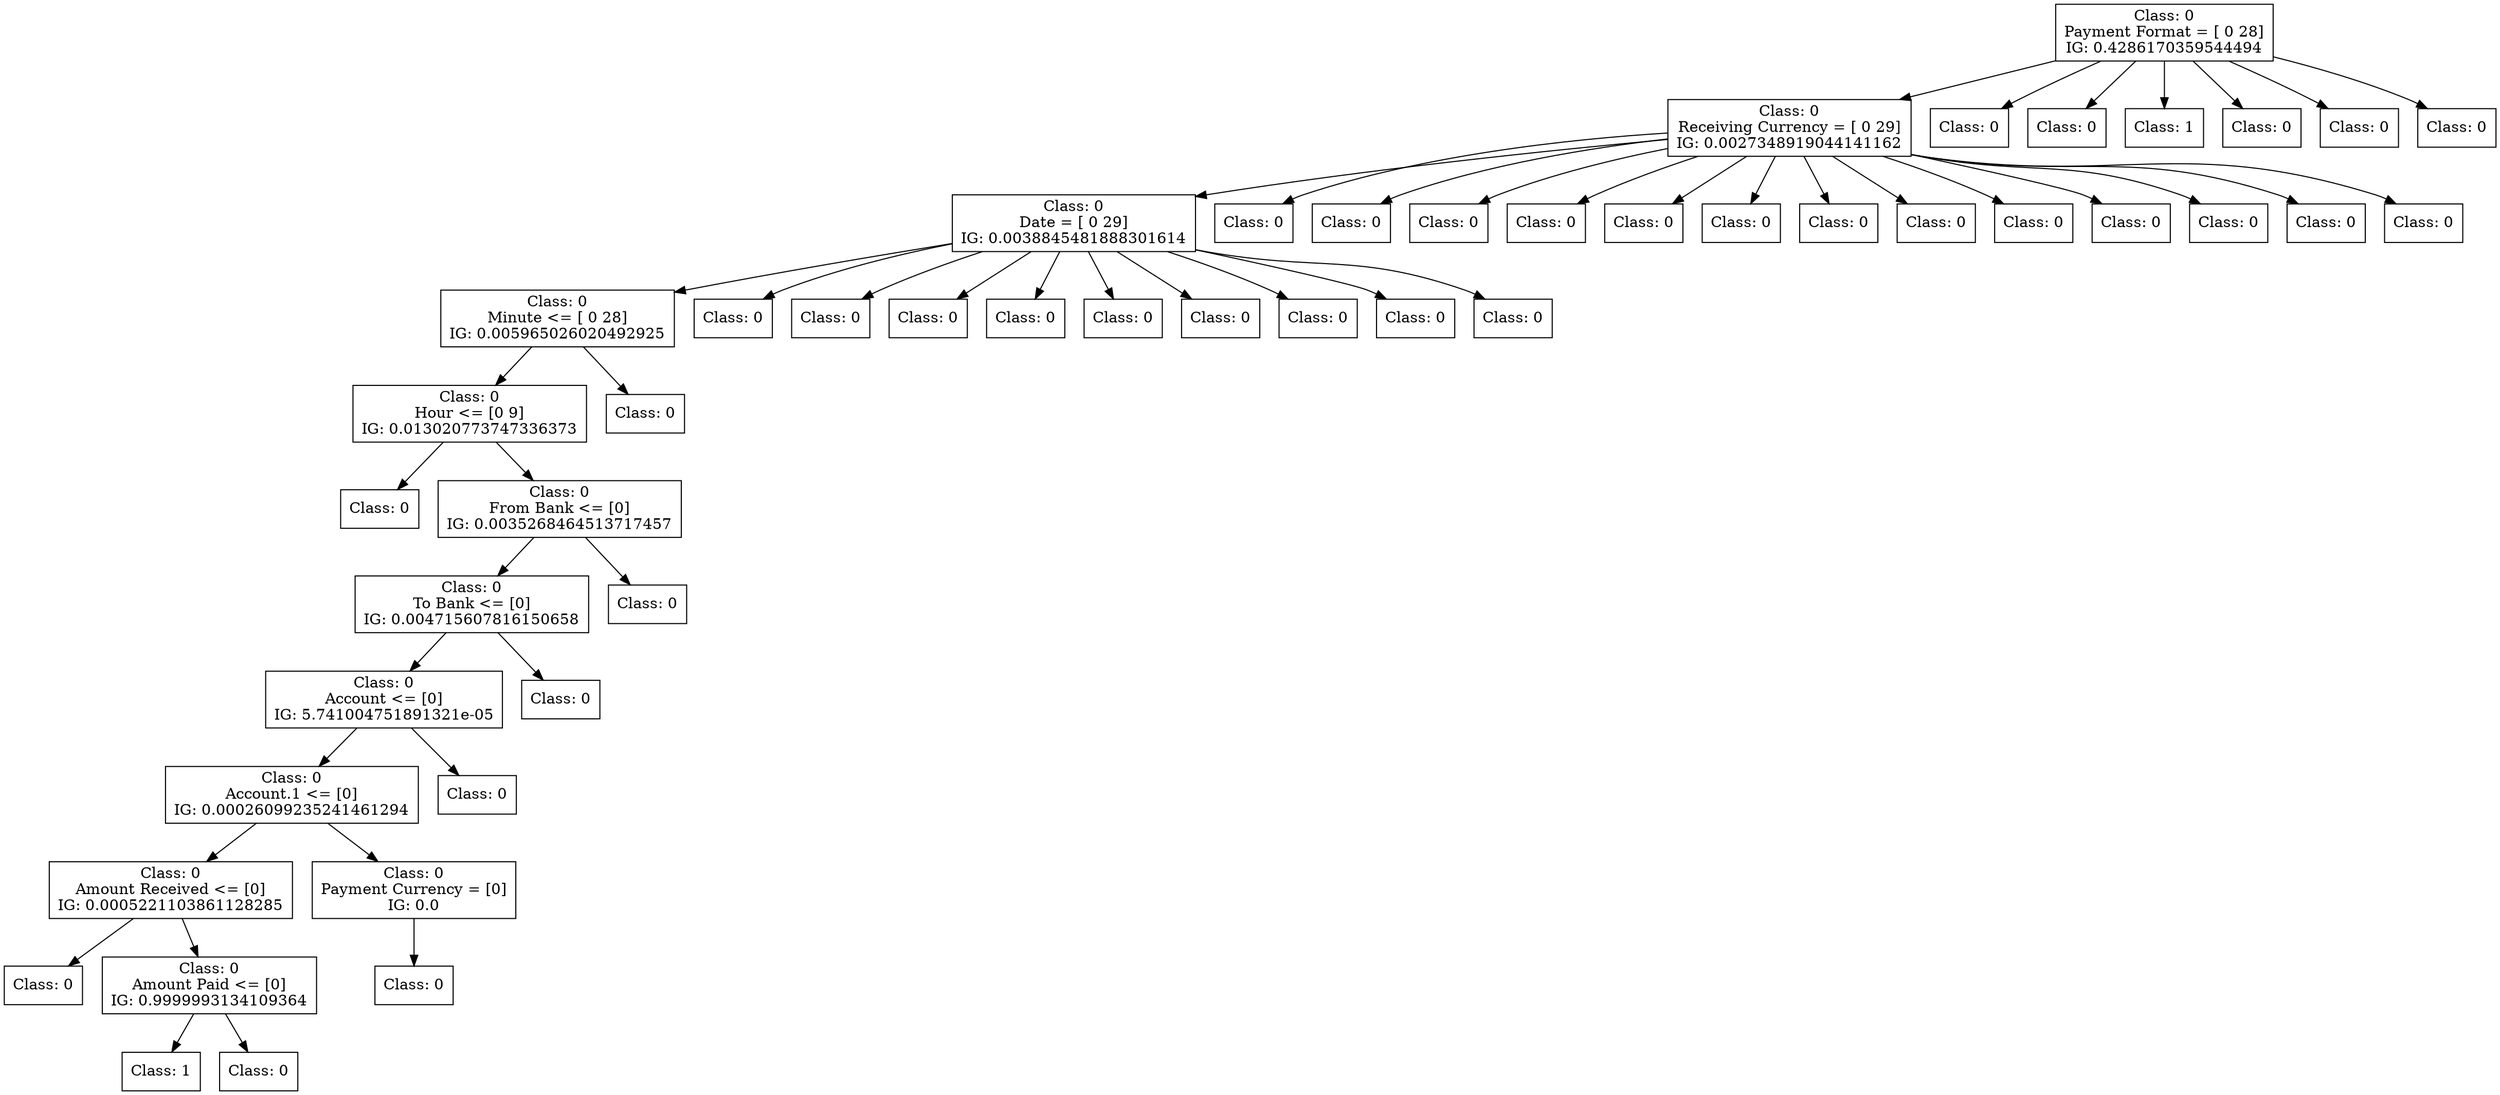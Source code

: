 digraph DecisionTree {
	rankdir=TD;
	node [shape=box];
	2534423763776 [label="Class: 0
Payment Format = [ 0 28]
IG: 0.4286170359544494"];
	2535284378784 [label="Class: 0
Receiving Currency = [ 0 29]
IG: 0.0027348919044141162"];
	2534423763776 -> 2535284378784;
	2535284376768 [label="Class: 0
Date = [ 0 29]
IG: 0.0038845481888301614"];
	2535284378784 -> 2535284376768;
	2535284379840 [label="Class: 0
Minute <= [ 0 28]
IG: 0.005965026020492925"];
	2535284376768 -> 2535284379840;
	2535284380752 [label="Class: 0
Hour <= [0 9]
IG: 0.013020773747336373"];
	2535284379840 -> 2535284380752;
	2535284381472 [label="Class: 0
"];
	2535284380752 -> 2535284381472;
	2535284381904 [label="Class: 0
From Bank <= [0]
IG: 0.0035268464513717457"];
	2535284380752 -> 2535284381904;
	2535284382192 [label="Class: 0
To Bank <= [0]
IG: 0.004715607816150658"];
	2535284381904 -> 2535284382192;
	2535284382912 [label="Class: 0
Account <= [0]
IG: 5.741004751891321e-05"];
	2535284382192 -> 2535284382912;
	2534423771072 [label="Class: 0
Account.1 <= [0]
IG: 0.00026099235241461294"];
	2535284382912 -> 2534423771072;
	2535284384256 [label="Class: 0
Amount Received <= [0]
IG: 0.0005221103861128285"];
	2534423771072 -> 2535284384256;
	2535284384976 [label="Class: 0
"];
	2535284384256 -> 2535284384976;
	2535284385408 [label="Class: 0
Amount Paid <= [0]
IG: 0.9999993134109364"];
	2535284384256 -> 2535284385408;
	2535284385696 [label="Class: 1
"];
	2535284385408 -> 2535284385696;
	2535284386128 [label="Class: 0
"];
	2535284385408 -> 2535284386128;
	2535284384688 [label="Class: 0
Payment Currency = [0]
IG: 0.0"];
	2534423771072 -> 2535284384688;
	2535284385648 [label="Class: 0
"];
	2535284384688 -> 2535284385648;
	2535284383584 [label="Class: 0
"];
	2535284382912 -> 2535284383584;
	2535284383344 [label="Class: 0
"];
	2535284382192 -> 2535284383344;
	2535284382624 [label="Class: 0
"];
	2535284381904 -> 2535284382624;
	2535284381184 [label="Class: 0
"];
	2535284379840 -> 2535284381184;
	2535284379072 [label="Class: 0
"];
	2535284376768 -> 2535284379072;
	2535284378688 [label="Class: 0
"];
	2535284376768 -> 2535284378688;
	2535284379984 [label="Class: 0
"];
	2535284376768 -> 2535284379984;
	2535284379024 [label="Class: 0
"];
	2535284376768 -> 2535284379024;
	2535284379552 [label="Class: 0
"];
	2535284376768 -> 2535284379552;
	2535284379360 [label="Class: 0
"];
	2535284376768 -> 2535284379360;
	2535284376048 [label="Class: 0
"];
	2535284376768 -> 2535284376048;
	2535284378640 [label="Class: 0
"];
	2535284376768 -> 2535284378640;
	2535284376720 [label="Class: 0
"];
	2535284376768 -> 2535284376720;
	2535284378928 [label="Class: 0
"];
	2535284378784 -> 2535284378928;
	2535284376432 [label="Class: 0
"];
	2535284378784 -> 2535284376432;
	2535284376144 [label="Class: 0
"];
	2535284378784 -> 2535284376144;
	2535284377104 [label="Class: 0
"];
	2535284378784 -> 2535284377104;
	2535284378304 [label="Class: 0
"];
	2535284378784 -> 2535284378304;
	2535284379264 [label="Class: 0
"];
	2535284378784 -> 2535284379264;
	2535284376864 [label="Class: 0
"];
	2535284378784 -> 2535284376864;
	2535284376480 [label="Class: 0
"];
	2535284378784 -> 2535284376480;
	2535284378448 [label="Class: 0
"];
	2535284378784 -> 2535284378448;
	2535284378736 [label="Class: 0
"];
	2535284378784 -> 2535284378736;
	2535284378496 [label="Class: 0
"];
	2535284378784 -> 2535284378496;
	2535284378112 [label="Class: 0
"];
	2535284378784 -> 2535284378112;
	2535284378544 [label="Class: 0
"];
	2535284378784 -> 2535284378544;
	2535284377296 [label="Class: 0
"];
	2534423763776 -> 2535284377296;
	2535284377584 [label="Class: 0
"];
	2534423763776 -> 2535284377584;
	2535284375952 [label="Class: 1
"];
	2534423763776 -> 2535284375952;
	2535284378880 [label="Class: 0
"];
	2534423763776 -> 2535284378880;
	2535284378592 [label="Class: 0
"];
	2534423763776 -> 2535284378592;
	2535284375664 [label="Class: 0
"];
	2534423763776 -> 2535284375664;
}
